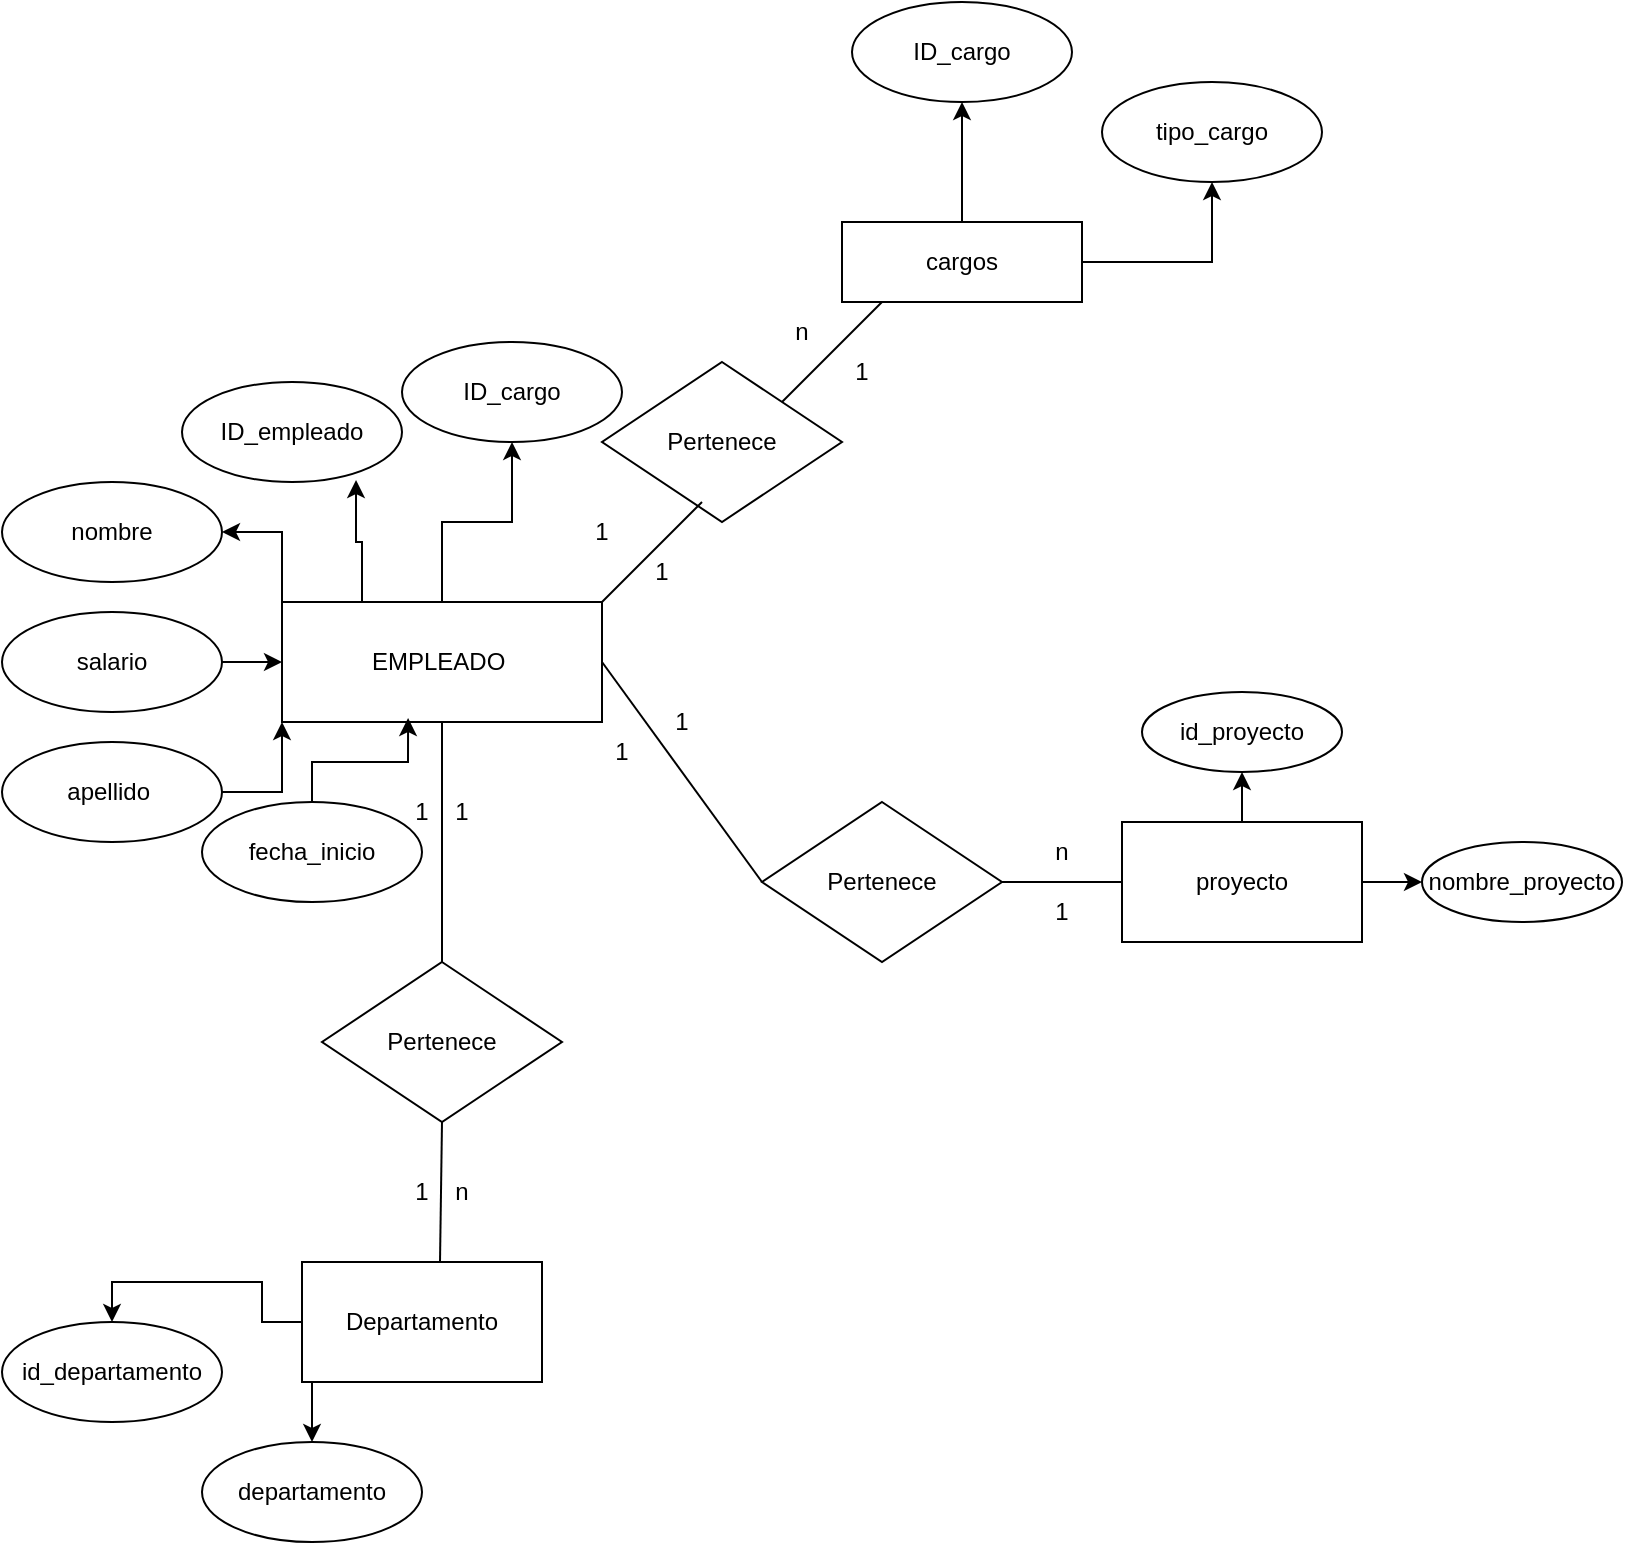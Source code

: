 <mxfile version="23.0.2" type="device">
  <diagram id="R2lEEEUBdFMjLlhIrx00" name="Page-1">
    <mxGraphModel dx="1434" dy="1846" grid="1" gridSize="10" guides="1" tooltips="1" connect="1" arrows="1" fold="1" page="1" pageScale="1" pageWidth="850" pageHeight="1100" math="0" shadow="0" extFonts="Permanent Marker^https://fonts.googleapis.com/css?family=Permanent+Marker">
      <root>
        <mxCell id="0" />
        <mxCell id="1" parent="0" />
        <mxCell id="Nr2SSn5EmaQHxqe58D5D-45" style="edgeStyle=orthogonalEdgeStyle;rounded=0;orthogonalLoop=1;jettySize=auto;html=1;exitX=0;exitY=0;exitDx=0;exitDy=0;entryX=1;entryY=0.5;entryDx=0;entryDy=0;" edge="1" parent="1" source="Nr2SSn5EmaQHxqe58D5D-1" target="Nr2SSn5EmaQHxqe58D5D-2">
          <mxGeometry relative="1" as="geometry" />
        </mxCell>
        <mxCell id="Nr2SSn5EmaQHxqe58D5D-61" style="edgeStyle=orthogonalEdgeStyle;rounded=0;orthogonalLoop=1;jettySize=auto;html=1;exitX=0.5;exitY=0;exitDx=0;exitDy=0;entryX=0.5;entryY=1;entryDx=0;entryDy=0;" edge="1" parent="1" source="Nr2SSn5EmaQHxqe58D5D-1" target="Nr2SSn5EmaQHxqe58D5D-60">
          <mxGeometry relative="1" as="geometry" />
        </mxCell>
        <mxCell id="Nr2SSn5EmaQHxqe58D5D-1" value="EMPLEADO&amp;nbsp;" style="rounded=0;whiteSpace=wrap;html=1;" vertex="1" parent="1">
          <mxGeometry x="180" y="160" width="160" height="60" as="geometry" />
        </mxCell>
        <mxCell id="Nr2SSn5EmaQHxqe58D5D-2" value="nombre" style="ellipse;whiteSpace=wrap;html=1;" vertex="1" parent="1">
          <mxGeometry x="40" y="100" width="110" height="50" as="geometry" />
        </mxCell>
        <mxCell id="Nr2SSn5EmaQHxqe58D5D-13" style="edgeStyle=orthogonalEdgeStyle;rounded=0;orthogonalLoop=1;jettySize=auto;html=1;exitX=1;exitY=0.5;exitDx=0;exitDy=0;entryX=0;entryY=0.5;entryDx=0;entryDy=0;" edge="1" parent="1" source="Nr2SSn5EmaQHxqe58D5D-4" target="Nr2SSn5EmaQHxqe58D5D-1">
          <mxGeometry relative="1" as="geometry" />
        </mxCell>
        <mxCell id="Nr2SSn5EmaQHxqe58D5D-4" value="salario" style="ellipse;whiteSpace=wrap;html=1;" vertex="1" parent="1">
          <mxGeometry x="40" y="165" width="110" height="50" as="geometry" />
        </mxCell>
        <mxCell id="Nr2SSn5EmaQHxqe58D5D-14" style="edgeStyle=orthogonalEdgeStyle;rounded=0;orthogonalLoop=1;jettySize=auto;html=1;exitX=1;exitY=0.5;exitDx=0;exitDy=0;entryX=0;entryY=1;entryDx=0;entryDy=0;" edge="1" parent="1" source="Nr2SSn5EmaQHxqe58D5D-5" target="Nr2SSn5EmaQHxqe58D5D-1">
          <mxGeometry relative="1" as="geometry" />
        </mxCell>
        <mxCell id="Nr2SSn5EmaQHxqe58D5D-5" value="apellido&amp;nbsp;" style="ellipse;whiteSpace=wrap;html=1;" vertex="1" parent="1">
          <mxGeometry x="40" y="230" width="110" height="50" as="geometry" />
        </mxCell>
        <mxCell id="Nr2SSn5EmaQHxqe58D5D-6" value="fecha_inicio" style="ellipse;whiteSpace=wrap;html=1;" vertex="1" parent="1">
          <mxGeometry x="140" y="260" width="110" height="50" as="geometry" />
        </mxCell>
        <mxCell id="Nr2SSn5EmaQHxqe58D5D-7" value="ID_empleado" style="ellipse;whiteSpace=wrap;html=1;" vertex="1" parent="1">
          <mxGeometry x="130" y="50" width="110" height="50" as="geometry" />
        </mxCell>
        <mxCell id="Nr2SSn5EmaQHxqe58D5D-15" style="edgeStyle=orthogonalEdgeStyle;rounded=0;orthogonalLoop=1;jettySize=auto;html=1;exitX=0.5;exitY=0;exitDx=0;exitDy=0;entryX=0.394;entryY=0.967;entryDx=0;entryDy=0;entryPerimeter=0;" edge="1" parent="1" source="Nr2SSn5EmaQHxqe58D5D-6" target="Nr2SSn5EmaQHxqe58D5D-1">
          <mxGeometry relative="1" as="geometry" />
        </mxCell>
        <mxCell id="Nr2SSn5EmaQHxqe58D5D-22" style="edgeStyle=orthogonalEdgeStyle;rounded=0;orthogonalLoop=1;jettySize=auto;html=1;exitX=0;exitY=0.5;exitDx=0;exitDy=0;entryX=0.5;entryY=0;entryDx=0;entryDy=0;" edge="1" parent="1" source="Nr2SSn5EmaQHxqe58D5D-16" target="Nr2SSn5EmaQHxqe58D5D-20">
          <mxGeometry relative="1" as="geometry" />
        </mxCell>
        <mxCell id="Nr2SSn5EmaQHxqe58D5D-23" style="edgeStyle=orthogonalEdgeStyle;rounded=0;orthogonalLoop=1;jettySize=auto;html=1;exitX=0.25;exitY=1;exitDx=0;exitDy=0;entryX=0.5;entryY=0;entryDx=0;entryDy=0;" edge="1" parent="1" source="Nr2SSn5EmaQHxqe58D5D-16" target="Nr2SSn5EmaQHxqe58D5D-21">
          <mxGeometry relative="1" as="geometry" />
        </mxCell>
        <mxCell id="Nr2SSn5EmaQHxqe58D5D-16" value="Departamento" style="rounded=0;whiteSpace=wrap;html=1;" vertex="1" parent="1">
          <mxGeometry x="190" y="490" width="120" height="60" as="geometry" />
        </mxCell>
        <mxCell id="Nr2SSn5EmaQHxqe58D5D-17" value="Pertenece" style="rhombus;whiteSpace=wrap;html=1;" vertex="1" parent="1">
          <mxGeometry x="200" y="340" width="120" height="80" as="geometry" />
        </mxCell>
        <mxCell id="Nr2SSn5EmaQHxqe58D5D-18" value="" style="endArrow=none;html=1;rounded=0;entryX=0.5;entryY=1;entryDx=0;entryDy=0;" edge="1" parent="1" target="Nr2SSn5EmaQHxqe58D5D-1">
          <mxGeometry width="50" height="50" relative="1" as="geometry">
            <mxPoint x="260" y="340" as="sourcePoint" />
            <mxPoint x="310" y="290" as="targetPoint" />
          </mxGeometry>
        </mxCell>
        <mxCell id="Nr2SSn5EmaQHxqe58D5D-19" value="" style="endArrow=none;html=1;rounded=0;" edge="1" parent="1">
          <mxGeometry width="50" height="50" relative="1" as="geometry">
            <mxPoint x="259" y="490" as="sourcePoint" />
            <mxPoint x="260" y="420" as="targetPoint" />
          </mxGeometry>
        </mxCell>
        <mxCell id="Nr2SSn5EmaQHxqe58D5D-20" value="id_departamento" style="ellipse;whiteSpace=wrap;html=1;" vertex="1" parent="1">
          <mxGeometry x="40" y="520" width="110" height="50" as="geometry" />
        </mxCell>
        <mxCell id="Nr2SSn5EmaQHxqe58D5D-21" value="departamento" style="ellipse;whiteSpace=wrap;html=1;" vertex="1" parent="1">
          <mxGeometry x="140" y="580" width="110" height="50" as="geometry" />
        </mxCell>
        <mxCell id="Nr2SSn5EmaQHxqe58D5D-29" style="edgeStyle=orthogonalEdgeStyle;rounded=0;orthogonalLoop=1;jettySize=auto;html=1;exitX=0.5;exitY=0;exitDx=0;exitDy=0;entryX=0.5;entryY=1;entryDx=0;entryDy=0;" edge="1" parent="1" source="Nr2SSn5EmaQHxqe58D5D-24" target="Nr2SSn5EmaQHxqe58D5D-28">
          <mxGeometry relative="1" as="geometry" />
        </mxCell>
        <mxCell id="Nr2SSn5EmaQHxqe58D5D-31" style="edgeStyle=orthogonalEdgeStyle;rounded=0;orthogonalLoop=1;jettySize=auto;html=1;exitX=1;exitY=0.5;exitDx=0;exitDy=0;entryX=0;entryY=0.5;entryDx=0;entryDy=0;" edge="1" parent="1" source="Nr2SSn5EmaQHxqe58D5D-24" target="Nr2SSn5EmaQHxqe58D5D-30">
          <mxGeometry relative="1" as="geometry" />
        </mxCell>
        <mxCell id="Nr2SSn5EmaQHxqe58D5D-24" value="proyecto" style="rounded=0;whiteSpace=wrap;html=1;" vertex="1" parent="1">
          <mxGeometry x="600" y="270" width="120" height="60" as="geometry" />
        </mxCell>
        <mxCell id="Nr2SSn5EmaQHxqe58D5D-25" value="Pertenece" style="rhombus;whiteSpace=wrap;html=1;" vertex="1" parent="1">
          <mxGeometry x="420" y="260" width="120" height="80" as="geometry" />
        </mxCell>
        <mxCell id="Nr2SSn5EmaQHxqe58D5D-26" value="" style="endArrow=none;html=1;rounded=0;entryX=0;entryY=0.5;entryDx=0;entryDy=0;" edge="1" parent="1" target="Nr2SSn5EmaQHxqe58D5D-25">
          <mxGeometry width="50" height="50" relative="1" as="geometry">
            <mxPoint x="340" y="190" as="sourcePoint" />
            <mxPoint x="390" y="190" as="targetPoint" />
          </mxGeometry>
        </mxCell>
        <mxCell id="Nr2SSn5EmaQHxqe58D5D-27" value="" style="endArrow=none;html=1;rounded=0;entryX=0;entryY=0.5;entryDx=0;entryDy=0;" edge="1" parent="1" target="Nr2SSn5EmaQHxqe58D5D-24">
          <mxGeometry width="50" height="50" relative="1" as="geometry">
            <mxPoint x="540" y="300" as="sourcePoint" />
            <mxPoint x="590" y="250" as="targetPoint" />
          </mxGeometry>
        </mxCell>
        <mxCell id="Nr2SSn5EmaQHxqe58D5D-28" value="id_proyecto" style="ellipse;whiteSpace=wrap;html=1;" vertex="1" parent="1">
          <mxGeometry x="610" y="205" width="100" height="40" as="geometry" />
        </mxCell>
        <mxCell id="Nr2SSn5EmaQHxqe58D5D-30" value="nombre_proyecto" style="ellipse;whiteSpace=wrap;html=1;" vertex="1" parent="1">
          <mxGeometry x="750" y="280" width="100" height="40" as="geometry" />
        </mxCell>
        <mxCell id="Nr2SSn5EmaQHxqe58D5D-32" value="1" style="text;html=1;strokeColor=none;fillColor=none;align=center;verticalAlign=middle;whiteSpace=wrap;rounded=0;" vertex="1" parent="1">
          <mxGeometry x="220" y="250" width="60" height="30" as="geometry" />
        </mxCell>
        <mxCell id="Nr2SSn5EmaQHxqe58D5D-35" value="1" style="text;html=1;strokeColor=none;fillColor=none;align=center;verticalAlign=middle;whiteSpace=wrap;rounded=0;" vertex="1" parent="1">
          <mxGeometry x="240" y="250" width="60" height="30" as="geometry" />
        </mxCell>
        <mxCell id="Nr2SSn5EmaQHxqe58D5D-36" value="n" style="text;html=1;strokeColor=none;fillColor=none;align=center;verticalAlign=middle;whiteSpace=wrap;rounded=0;" vertex="1" parent="1">
          <mxGeometry x="240" y="440" width="60" height="30" as="geometry" />
        </mxCell>
        <mxCell id="Nr2SSn5EmaQHxqe58D5D-37" value="1" style="text;html=1;strokeColor=none;fillColor=none;align=center;verticalAlign=middle;whiteSpace=wrap;rounded=0;" vertex="1" parent="1">
          <mxGeometry x="220" y="440" width="60" height="30" as="geometry" />
        </mxCell>
        <mxCell id="Nr2SSn5EmaQHxqe58D5D-38" value="1" style="text;html=1;strokeColor=none;fillColor=none;align=center;verticalAlign=middle;whiteSpace=wrap;rounded=0;" vertex="1" parent="1">
          <mxGeometry x="320" y="220" width="60" height="30" as="geometry" />
        </mxCell>
        <mxCell id="Nr2SSn5EmaQHxqe58D5D-39" value="1" style="text;html=1;strokeColor=none;fillColor=none;align=center;verticalAlign=middle;whiteSpace=wrap;rounded=0;" vertex="1" parent="1">
          <mxGeometry x="350" y="205" width="60" height="30" as="geometry" />
        </mxCell>
        <mxCell id="Nr2SSn5EmaQHxqe58D5D-41" value="1" style="text;html=1;strokeColor=none;fillColor=none;align=center;verticalAlign=middle;whiteSpace=wrap;rounded=0;" vertex="1" parent="1">
          <mxGeometry x="540" y="300" width="60" height="30" as="geometry" />
        </mxCell>
        <mxCell id="Nr2SSn5EmaQHxqe58D5D-42" value="n" style="text;html=1;strokeColor=none;fillColor=none;align=center;verticalAlign=middle;whiteSpace=wrap;rounded=0;" vertex="1" parent="1">
          <mxGeometry x="540" y="270" width="60" height="30" as="geometry" />
        </mxCell>
        <mxCell id="Nr2SSn5EmaQHxqe58D5D-43" value="Pertenece" style="rhombus;whiteSpace=wrap;html=1;" vertex="1" parent="1">
          <mxGeometry x="340" y="40" width="120" height="80" as="geometry" />
        </mxCell>
        <mxCell id="Nr2SSn5EmaQHxqe58D5D-46" style="edgeStyle=orthogonalEdgeStyle;rounded=0;orthogonalLoop=1;jettySize=auto;html=1;exitX=0.25;exitY=0;exitDx=0;exitDy=0;entryX=0.791;entryY=0.98;entryDx=0;entryDy=0;entryPerimeter=0;" edge="1" parent="1" source="Nr2SSn5EmaQHxqe58D5D-1" target="Nr2SSn5EmaQHxqe58D5D-7">
          <mxGeometry relative="1" as="geometry" />
        </mxCell>
        <mxCell id="Nr2SSn5EmaQHxqe58D5D-53" style="edgeStyle=orthogonalEdgeStyle;rounded=0;orthogonalLoop=1;jettySize=auto;html=1;exitX=0.5;exitY=0;exitDx=0;exitDy=0;entryX=0.5;entryY=1;entryDx=0;entryDy=0;" edge="1" parent="1" source="Nr2SSn5EmaQHxqe58D5D-48" target="Nr2SSn5EmaQHxqe58D5D-52">
          <mxGeometry relative="1" as="geometry" />
        </mxCell>
        <mxCell id="Nr2SSn5EmaQHxqe58D5D-55" style="edgeStyle=orthogonalEdgeStyle;rounded=0;orthogonalLoop=1;jettySize=auto;html=1;exitX=1;exitY=0.5;exitDx=0;exitDy=0;entryX=0.5;entryY=1;entryDx=0;entryDy=0;" edge="1" parent="1" source="Nr2SSn5EmaQHxqe58D5D-48" target="Nr2SSn5EmaQHxqe58D5D-54">
          <mxGeometry relative="1" as="geometry" />
        </mxCell>
        <mxCell id="Nr2SSn5EmaQHxqe58D5D-48" value="cargos" style="rounded=0;whiteSpace=wrap;html=1;" vertex="1" parent="1">
          <mxGeometry x="460" y="-30" width="120" height="40" as="geometry" />
        </mxCell>
        <mxCell id="Nr2SSn5EmaQHxqe58D5D-50" value="" style="endArrow=none;html=1;rounded=0;" edge="1" parent="1">
          <mxGeometry width="50" height="50" relative="1" as="geometry">
            <mxPoint x="340" y="160" as="sourcePoint" />
            <mxPoint x="390" y="110" as="targetPoint" />
          </mxGeometry>
        </mxCell>
        <mxCell id="Nr2SSn5EmaQHxqe58D5D-51" value="" style="endArrow=none;html=1;rounded=0;" edge="1" parent="1">
          <mxGeometry width="50" height="50" relative="1" as="geometry">
            <mxPoint x="430" y="60" as="sourcePoint" />
            <mxPoint x="480" y="10" as="targetPoint" />
          </mxGeometry>
        </mxCell>
        <mxCell id="Nr2SSn5EmaQHxqe58D5D-52" value="ID_cargo" style="ellipse;whiteSpace=wrap;html=1;" vertex="1" parent="1">
          <mxGeometry x="465" y="-140" width="110" height="50" as="geometry" />
        </mxCell>
        <mxCell id="Nr2SSn5EmaQHxqe58D5D-54" value="tipo_cargo" style="ellipse;whiteSpace=wrap;html=1;" vertex="1" parent="1">
          <mxGeometry x="590" y="-100" width="110" height="50" as="geometry" />
        </mxCell>
        <mxCell id="Nr2SSn5EmaQHxqe58D5D-56" value="n" style="text;html=1;strokeColor=none;fillColor=none;align=center;verticalAlign=middle;whiteSpace=wrap;rounded=0;" vertex="1" parent="1">
          <mxGeometry x="410" y="10" width="60" height="30" as="geometry" />
        </mxCell>
        <mxCell id="Nr2SSn5EmaQHxqe58D5D-57" value="1" style="text;html=1;strokeColor=none;fillColor=none;align=center;verticalAlign=middle;whiteSpace=wrap;rounded=0;" vertex="1" parent="1">
          <mxGeometry x="440" y="30" width="60" height="30" as="geometry" />
        </mxCell>
        <mxCell id="Nr2SSn5EmaQHxqe58D5D-58" value="1" style="text;html=1;strokeColor=none;fillColor=none;align=center;verticalAlign=middle;whiteSpace=wrap;rounded=0;" vertex="1" parent="1">
          <mxGeometry x="340" y="130" width="60" height="30" as="geometry" />
        </mxCell>
        <mxCell id="Nr2SSn5EmaQHxqe58D5D-59" value="1" style="text;html=1;strokeColor=none;fillColor=none;align=center;verticalAlign=middle;whiteSpace=wrap;rounded=0;" vertex="1" parent="1">
          <mxGeometry x="310" y="110" width="60" height="30" as="geometry" />
        </mxCell>
        <mxCell id="Nr2SSn5EmaQHxqe58D5D-60" value="ID_cargo" style="ellipse;whiteSpace=wrap;html=1;" vertex="1" parent="1">
          <mxGeometry x="240" y="30" width="110" height="50" as="geometry" />
        </mxCell>
      </root>
    </mxGraphModel>
  </diagram>
</mxfile>
